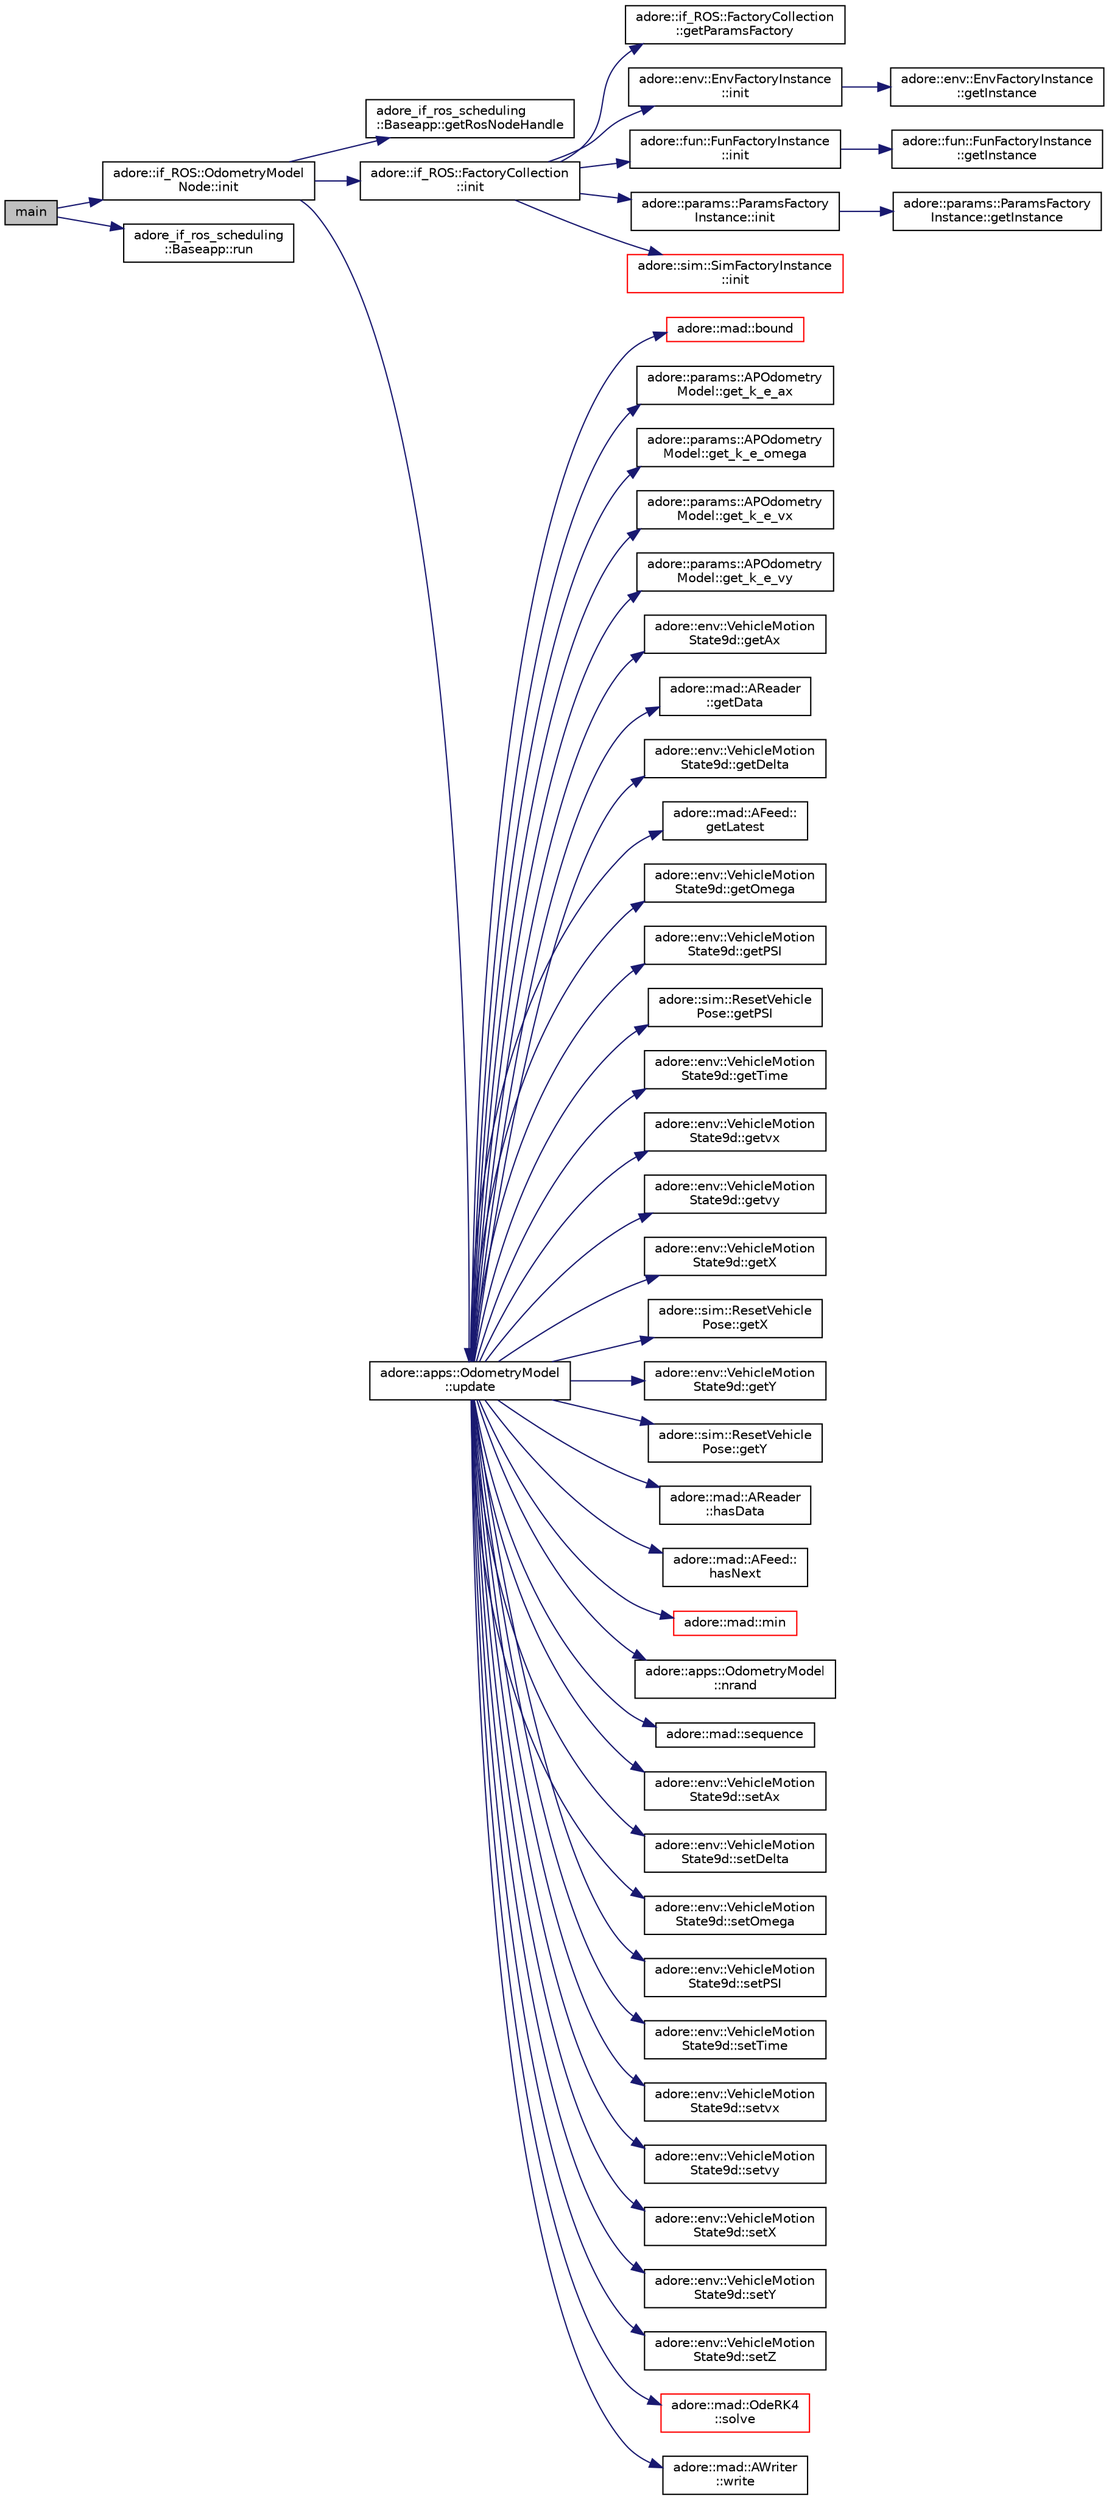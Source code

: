 digraph "main"
{
 // LATEX_PDF_SIZE
  edge [fontname="Helvetica",fontsize="10",labelfontname="Helvetica",labelfontsize="10"];
  node [fontname="Helvetica",fontsize="10",shape=record];
  rankdir="LR";
  Node1 [label="main",height=0.2,width=0.4,color="black", fillcolor="grey75", style="filled", fontcolor="black",tooltip=" "];
  Node1 -> Node2 [color="midnightblue",fontsize="10",style="solid",fontname="Helvetica"];
  Node2 [label="adore::if_ROS::OdometryModel\lNode::init",height=0.2,width=0.4,color="black", fillcolor="white", style="filled",URL="$classadore_1_1if__ROS_1_1OdometryModelNode.html#aa2f0b1687532cb423461e448e4f9cc57",tooltip=" "];
  Node2 -> Node3 [color="midnightblue",fontsize="10",style="solid",fontname="Helvetica"];
  Node3 [label="adore_if_ros_scheduling\l::Baseapp::getRosNodeHandle",height=0.2,width=0.4,color="black", fillcolor="white", style="filled",URL="$classadore__if__ros__scheduling_1_1Baseapp.html#a7792ee4aa6fd5c5c03d5f54b4c1f213a",tooltip=" "];
  Node2 -> Node4 [color="midnightblue",fontsize="10",style="solid",fontname="Helvetica"];
  Node4 [label="adore::if_ROS::FactoryCollection\l::init",height=0.2,width=0.4,color="black", fillcolor="white", style="filled",URL="$classadore_1_1if__ROS_1_1FactoryCollection.html#a07e53e57a417cf66c5d539a5e1bd590a",tooltip=" "];
  Node4 -> Node5 [color="midnightblue",fontsize="10",style="solid",fontname="Helvetica"];
  Node5 [label="adore::if_ROS::FactoryCollection\l::getParamsFactory",height=0.2,width=0.4,color="black", fillcolor="white", style="filled",URL="$classadore_1_1if__ROS_1_1FactoryCollection.html#ac102972d5592de7cdc76b059017628f9",tooltip=" "];
  Node4 -> Node6 [color="midnightblue",fontsize="10",style="solid",fontname="Helvetica"];
  Node6 [label="adore::env::EnvFactoryInstance\l::init",height=0.2,width=0.4,color="black", fillcolor="white", style="filled",URL="$classadore_1_1env_1_1EnvFactoryInstance.html#ab67767fc777387664b696bd78d2536ef",tooltip="Initialize private members of AllFactory."];
  Node6 -> Node7 [color="midnightblue",fontsize="10",style="solid",fontname="Helvetica"];
  Node7 [label="adore::env::EnvFactoryInstance\l::getInstance",height=0.2,width=0.4,color="black", fillcolor="white", style="filled",URL="$classadore_1_1env_1_1EnvFactoryInstance.html#a14835a4420fb827ba3809b94a96a7660",tooltip="Function to access singleton instance of the envFactory using magic static."];
  Node4 -> Node8 [color="midnightblue",fontsize="10",style="solid",fontname="Helvetica"];
  Node8 [label="adore::fun::FunFactoryInstance\l::init",height=0.2,width=0.4,color="black", fillcolor="white", style="filled",URL="$classadore_1_1fun_1_1FunFactoryInstance.html#a291c4c983548f85c633ae6409c7b5233",tooltip="Initialize private members of funFactory."];
  Node8 -> Node9 [color="midnightblue",fontsize="10",style="solid",fontname="Helvetica"];
  Node9 [label="adore::fun::FunFactoryInstance\l::getInstance",height=0.2,width=0.4,color="black", fillcolor="white", style="filled",URL="$classadore_1_1fun_1_1FunFactoryInstance.html#a0826e9a7ea3c70a3780115e6effbf746",tooltip="Function to access singleton instance of the funFactory using magic static."];
  Node4 -> Node10 [color="midnightblue",fontsize="10",style="solid",fontname="Helvetica"];
  Node10 [label="adore::params::ParamsFactory\lInstance::init",height=0.2,width=0.4,color="black", fillcolor="white", style="filled",URL="$classadore_1_1params_1_1ParamsFactoryInstance.html#ac6759c774ade5a97e47c056d1a136253",tooltip="Initialize private members of AllFactory."];
  Node10 -> Node11 [color="midnightblue",fontsize="10",style="solid",fontname="Helvetica"];
  Node11 [label="adore::params::ParamsFactory\lInstance::getInstance",height=0.2,width=0.4,color="black", fillcolor="white", style="filled",URL="$classadore_1_1params_1_1ParamsFactoryInstance.html#a59eae0e003d40b03f9db2d814ec2a3bf",tooltip="Function to access singleton instance of the AllFactory using magic static."];
  Node4 -> Node12 [color="midnightblue",fontsize="10",style="solid",fontname="Helvetica"];
  Node12 [label="adore::sim::SimFactoryInstance\l::init",height=0.2,width=0.4,color="red", fillcolor="white", style="filled",URL="$classadore_1_1sim_1_1SimFactoryInstance.html#ac891850728d65e5398216b2bb92f82f6",tooltip="Initialize private members of AllFactory."];
  Node2 -> Node14 [color="midnightblue",fontsize="10",style="solid",fontname="Helvetica"];
  Node14 [label="adore::apps::OdometryModel\l::update",height=0.2,width=0.4,color="black", fillcolor="white", style="filled",URL="$classadore_1_1apps_1_1OdometryModel.html#a2b8a8009f336999f7768a9eba0590c75",tooltip="simulation step of the odometry estimate model"];
  Node14 -> Node15 [color="midnightblue",fontsize="10",style="solid",fontname="Helvetica"];
  Node15 [label="adore::mad::bound",height=0.2,width=0.4,color="red", fillcolor="white", style="filled",URL="$namespaceadore_1_1mad.html#a927f4883d4edcec4dcfd9bb1f09d4f62",tooltip=" "];
  Node14 -> Node18 [color="midnightblue",fontsize="10",style="solid",fontname="Helvetica"];
  Node18 [label="adore::params::APOdometry\lModel::get_k_e_ax",height=0.2,width=0.4,color="black", fillcolor="white", style="filled",URL="$classadore_1_1params_1_1APOdometryModel.html#a108041ac64a4c5acedfbe1e581938719",tooltip=" "];
  Node14 -> Node19 [color="midnightblue",fontsize="10",style="solid",fontname="Helvetica"];
  Node19 [label="adore::params::APOdometry\lModel::get_k_e_omega",height=0.2,width=0.4,color="black", fillcolor="white", style="filled",URL="$classadore_1_1params_1_1APOdometryModel.html#ad8bdcd09276a224e6233ab625a1150ac",tooltip=" "];
  Node14 -> Node20 [color="midnightblue",fontsize="10",style="solid",fontname="Helvetica"];
  Node20 [label="adore::params::APOdometry\lModel::get_k_e_vx",height=0.2,width=0.4,color="black", fillcolor="white", style="filled",URL="$classadore_1_1params_1_1APOdometryModel.html#a76cce3de8633b2edfadff4aba6419486",tooltip=" "];
  Node14 -> Node21 [color="midnightblue",fontsize="10",style="solid",fontname="Helvetica"];
  Node21 [label="adore::params::APOdometry\lModel::get_k_e_vy",height=0.2,width=0.4,color="black", fillcolor="white", style="filled",URL="$classadore_1_1params_1_1APOdometryModel.html#a01a37588215bb2d4641fc34182c5dbd4",tooltip=" "];
  Node14 -> Node22 [color="midnightblue",fontsize="10",style="solid",fontname="Helvetica"];
  Node22 [label="adore::env::VehicleMotion\lState9d::getAx",height=0.2,width=0.4,color="black", fillcolor="white", style="filled",URL="$structadore_1_1env_1_1VehicleMotionState9d.html#a7a4bdd18cf6a76bb87ac80dd8cdc3e14",tooltip="Get the longitudinal acceleration."];
  Node14 -> Node23 [color="midnightblue",fontsize="10",style="solid",fontname="Helvetica"];
  Node23 [label="adore::mad::AReader\l::getData",height=0.2,width=0.4,color="black", fillcolor="white", style="filled",URL="$classadore_1_1mad_1_1AReader.html#a46ab7520d828d1a574365eaf8b483e29",tooltip=" "];
  Node14 -> Node24 [color="midnightblue",fontsize="10",style="solid",fontname="Helvetica"];
  Node24 [label="adore::env::VehicleMotion\lState9d::getDelta",height=0.2,width=0.4,color="black", fillcolor="white", style="filled",URL="$structadore_1_1env_1_1VehicleMotionState9d.html#aad1cd97fe5b255cdbea40f4dee602f8e",tooltip="Get the steering angle."];
  Node14 -> Node25 [color="midnightblue",fontsize="10",style="solid",fontname="Helvetica"];
  Node25 [label="adore::mad::AFeed::\lgetLatest",height=0.2,width=0.4,color="black", fillcolor="white", style="filled",URL="$classadore_1_1mad_1_1AFeed.html#a7c162212573031293eb7ef26719726d6",tooltip=" "];
  Node14 -> Node26 [color="midnightblue",fontsize="10",style="solid",fontname="Helvetica"];
  Node26 [label="adore::env::VehicleMotion\lState9d::getOmega",height=0.2,width=0.4,color="black", fillcolor="white", style="filled",URL="$structadore_1_1env_1_1VehicleMotionState9d.html#a39294f52e08a67b58a6beabec70d2d97",tooltip="Get the yaw rate."];
  Node14 -> Node27 [color="midnightblue",fontsize="10",style="solid",fontname="Helvetica"];
  Node27 [label="adore::env::VehicleMotion\lState9d::getPSI",height=0.2,width=0.4,color="black", fillcolor="white", style="filled",URL="$structadore_1_1env_1_1VehicleMotionState9d.html#a65ca6ea033cf05674de50b8996a586a3",tooltip="Get the heading."];
  Node14 -> Node28 [color="midnightblue",fontsize="10",style="solid",fontname="Helvetica"];
  Node28 [label="adore::sim::ResetVehicle\lPose::getPSI",height=0.2,width=0.4,color="black", fillcolor="white", style="filled",URL="$structadore_1_1sim_1_1ResetVehiclePose.html#aef060b8fc1e27b25b25e7119703320c0",tooltip=" "];
  Node14 -> Node29 [color="midnightblue",fontsize="10",style="solid",fontname="Helvetica"];
  Node29 [label="adore::env::VehicleMotion\lState9d::getTime",height=0.2,width=0.4,color="black", fillcolor="white", style="filled",URL="$structadore_1_1env_1_1VehicleMotionState9d.html#ae7d75a3f7d52a946f075e669832caa17",tooltip="Get the time."];
  Node14 -> Node30 [color="midnightblue",fontsize="10",style="solid",fontname="Helvetica"];
  Node30 [label="adore::env::VehicleMotion\lState9d::getvx",height=0.2,width=0.4,color="black", fillcolor="white", style="filled",URL="$structadore_1_1env_1_1VehicleMotionState9d.html#a2547f79442e772d79fbf5051a2a08bfa",tooltip="Get the longitudinal velocity."];
  Node14 -> Node31 [color="midnightblue",fontsize="10",style="solid",fontname="Helvetica"];
  Node31 [label="adore::env::VehicleMotion\lState9d::getvy",height=0.2,width=0.4,color="black", fillcolor="white", style="filled",URL="$structadore_1_1env_1_1VehicleMotionState9d.html#a96153986634c3718e2c8f3586e94cc6a",tooltip="Get the lateral velocity."];
  Node14 -> Node32 [color="midnightblue",fontsize="10",style="solid",fontname="Helvetica"];
  Node32 [label="adore::env::VehicleMotion\lState9d::getX",height=0.2,width=0.4,color="black", fillcolor="white", style="filled",URL="$structadore_1_1env_1_1VehicleMotionState9d.html#a16d6d61f5dfa1028ca97d8f1a8b6e8cf",tooltip="Get the x-coordinate."];
  Node14 -> Node33 [color="midnightblue",fontsize="10",style="solid",fontname="Helvetica"];
  Node33 [label="adore::sim::ResetVehicle\lPose::getX",height=0.2,width=0.4,color="black", fillcolor="white", style="filled",URL="$structadore_1_1sim_1_1ResetVehiclePose.html#a47e288be8ff707cf5957afc53c085039",tooltip=" "];
  Node14 -> Node34 [color="midnightblue",fontsize="10",style="solid",fontname="Helvetica"];
  Node34 [label="adore::env::VehicleMotion\lState9d::getY",height=0.2,width=0.4,color="black", fillcolor="white", style="filled",URL="$structadore_1_1env_1_1VehicleMotionState9d.html#a51e8eed0ef10d909592edcb933c1b802",tooltip="Get the y-coordinate."];
  Node14 -> Node35 [color="midnightblue",fontsize="10",style="solid",fontname="Helvetica"];
  Node35 [label="adore::sim::ResetVehicle\lPose::getY",height=0.2,width=0.4,color="black", fillcolor="white", style="filled",URL="$structadore_1_1sim_1_1ResetVehiclePose.html#acd06f2515c1941a1399b04de7b793f39",tooltip=" "];
  Node14 -> Node36 [color="midnightblue",fontsize="10",style="solid",fontname="Helvetica"];
  Node36 [label="adore::mad::AReader\l::hasData",height=0.2,width=0.4,color="black", fillcolor="white", style="filled",URL="$classadore_1_1mad_1_1AReader.html#a79b8efec6ede53587ff114ae00ca8419",tooltip=" "];
  Node14 -> Node37 [color="midnightblue",fontsize="10",style="solid",fontname="Helvetica"];
  Node37 [label="adore::mad::AFeed::\lhasNext",height=0.2,width=0.4,color="black", fillcolor="white", style="filled",URL="$classadore_1_1mad_1_1AFeed.html#a2a96e59a3364f8fadb08624e38f7c40b",tooltip=" "];
  Node14 -> Node38 [color="midnightblue",fontsize="10",style="solid",fontname="Helvetica"];
  Node38 [label="adore::mad::min",height=0.2,width=0.4,color="red", fillcolor="white", style="filled",URL="$namespaceadore_1_1mad.html#ab58ecb752f9bbfe27832e0a2c0e22c2b",tooltip=" "];
  Node14 -> Node39 [color="midnightblue",fontsize="10",style="solid",fontname="Helvetica"];
  Node39 [label="adore::apps::OdometryModel\l::nrand",height=0.2,width=0.4,color="black", fillcolor="white", style="filled",URL="$classadore_1_1apps_1_1OdometryModel.html#a6b438dbb6d65118d08ef475139f1efbb",tooltip=" "];
  Node14 -> Node40 [color="midnightblue",fontsize="10",style="solid",fontname="Helvetica"];
  Node40 [label="adore::mad::sequence",height=0.2,width=0.4,color="black", fillcolor="white", style="filled",URL="$namespaceadore_1_1mad.html#a15b1829de65d2573103877d5ffb6215a",tooltip=" "];
  Node14 -> Node41 [color="midnightblue",fontsize="10",style="solid",fontname="Helvetica"];
  Node41 [label="adore::env::VehicleMotion\lState9d::setAx",height=0.2,width=0.4,color="black", fillcolor="white", style="filled",URL="$structadore_1_1env_1_1VehicleMotionState9d.html#a386b3340baca41b2837ce151d0723a34",tooltip="Set the longitudinal acceleration."];
  Node14 -> Node42 [color="midnightblue",fontsize="10",style="solid",fontname="Helvetica"];
  Node42 [label="adore::env::VehicleMotion\lState9d::setDelta",height=0.2,width=0.4,color="black", fillcolor="white", style="filled",URL="$structadore_1_1env_1_1VehicleMotionState9d.html#ac1ead2ba99a3e67f90d81a9de1f26dea",tooltip="Set the steering angle."];
  Node14 -> Node43 [color="midnightblue",fontsize="10",style="solid",fontname="Helvetica"];
  Node43 [label="adore::env::VehicleMotion\lState9d::setOmega",height=0.2,width=0.4,color="black", fillcolor="white", style="filled",URL="$structadore_1_1env_1_1VehicleMotionState9d.html#a88c3073bde99b03a8431e0ad0ddf110a",tooltip="Set the yaw rate."];
  Node14 -> Node44 [color="midnightblue",fontsize="10",style="solid",fontname="Helvetica"];
  Node44 [label="adore::env::VehicleMotion\lState9d::setPSI",height=0.2,width=0.4,color="black", fillcolor="white", style="filled",URL="$structadore_1_1env_1_1VehicleMotionState9d.html#ab86b791bc6990e970e9fb6e0e5a4007b",tooltip="set the heading"];
  Node14 -> Node45 [color="midnightblue",fontsize="10",style="solid",fontname="Helvetica"];
  Node45 [label="adore::env::VehicleMotion\lState9d::setTime",height=0.2,width=0.4,color="black", fillcolor="white", style="filled",URL="$structadore_1_1env_1_1VehicleMotionState9d.html#ae567103c42e2b947fe4655e8bff22cfc",tooltip="Set the time."];
  Node14 -> Node46 [color="midnightblue",fontsize="10",style="solid",fontname="Helvetica"];
  Node46 [label="adore::env::VehicleMotion\lState9d::setvx",height=0.2,width=0.4,color="black", fillcolor="white", style="filled",URL="$structadore_1_1env_1_1VehicleMotionState9d.html#a467c0270b93452680cc6c2cfdb78d2f0",tooltip="set the longitudinal velocity"];
  Node14 -> Node47 [color="midnightblue",fontsize="10",style="solid",fontname="Helvetica"];
  Node47 [label="adore::env::VehicleMotion\lState9d::setvy",height=0.2,width=0.4,color="black", fillcolor="white", style="filled",URL="$structadore_1_1env_1_1VehicleMotionState9d.html#aba1577c93d3804f2271db465e8487007",tooltip="set the lateral velocity"];
  Node14 -> Node48 [color="midnightblue",fontsize="10",style="solid",fontname="Helvetica"];
  Node48 [label="adore::env::VehicleMotion\lState9d::setX",height=0.2,width=0.4,color="black", fillcolor="white", style="filled",URL="$structadore_1_1env_1_1VehicleMotionState9d.html#a9c0059501475287069f2c66f81bccbe0",tooltip="Set the x-coordinate."];
  Node14 -> Node49 [color="midnightblue",fontsize="10",style="solid",fontname="Helvetica"];
  Node49 [label="adore::env::VehicleMotion\lState9d::setY",height=0.2,width=0.4,color="black", fillcolor="white", style="filled",URL="$structadore_1_1env_1_1VehicleMotionState9d.html#a14d7aaf7687a0d1d133fb1d0ff186a77",tooltip="Set the y-coordinate."];
  Node14 -> Node50 [color="midnightblue",fontsize="10",style="solid",fontname="Helvetica"];
  Node50 [label="adore::env::VehicleMotion\lState9d::setZ",height=0.2,width=0.4,color="black", fillcolor="white", style="filled",URL="$structadore_1_1env_1_1VehicleMotionState9d.html#a00563022c6911fc985e8fd60ac0ad946",tooltip="Set the z-coordinate."];
  Node14 -> Node51 [color="midnightblue",fontsize="10",style="solid",fontname="Helvetica"];
  Node51 [label="adore::mad::OdeRK4\l::solve",height=0.2,width=0.4,color="red", fillcolor="white", style="filled",URL="$classadore_1_1mad_1_1OdeRK4.html#a0ef5c32b56701526980cfaaf4d18dd8d",tooltip=" "];
  Node14 -> Node53 [color="midnightblue",fontsize="10",style="solid",fontname="Helvetica"];
  Node53 [label="adore::mad::AWriter\l::write",height=0.2,width=0.4,color="black", fillcolor="white", style="filled",URL="$classadore_1_1mad_1_1AWriter.html#a1c22b1ccbd19c5f02f832831ca757f3b",tooltip=" "];
  Node1 -> Node54 [color="midnightblue",fontsize="10",style="solid",fontname="Helvetica"];
  Node54 [label="adore_if_ros_scheduling\l::Baseapp::run",height=0.2,width=0.4,color="black", fillcolor="white", style="filled",URL="$classadore__if__ros__scheduling_1_1Baseapp.html#a201b2569600031e20ac44db3876d6298",tooltip=" "];
}
